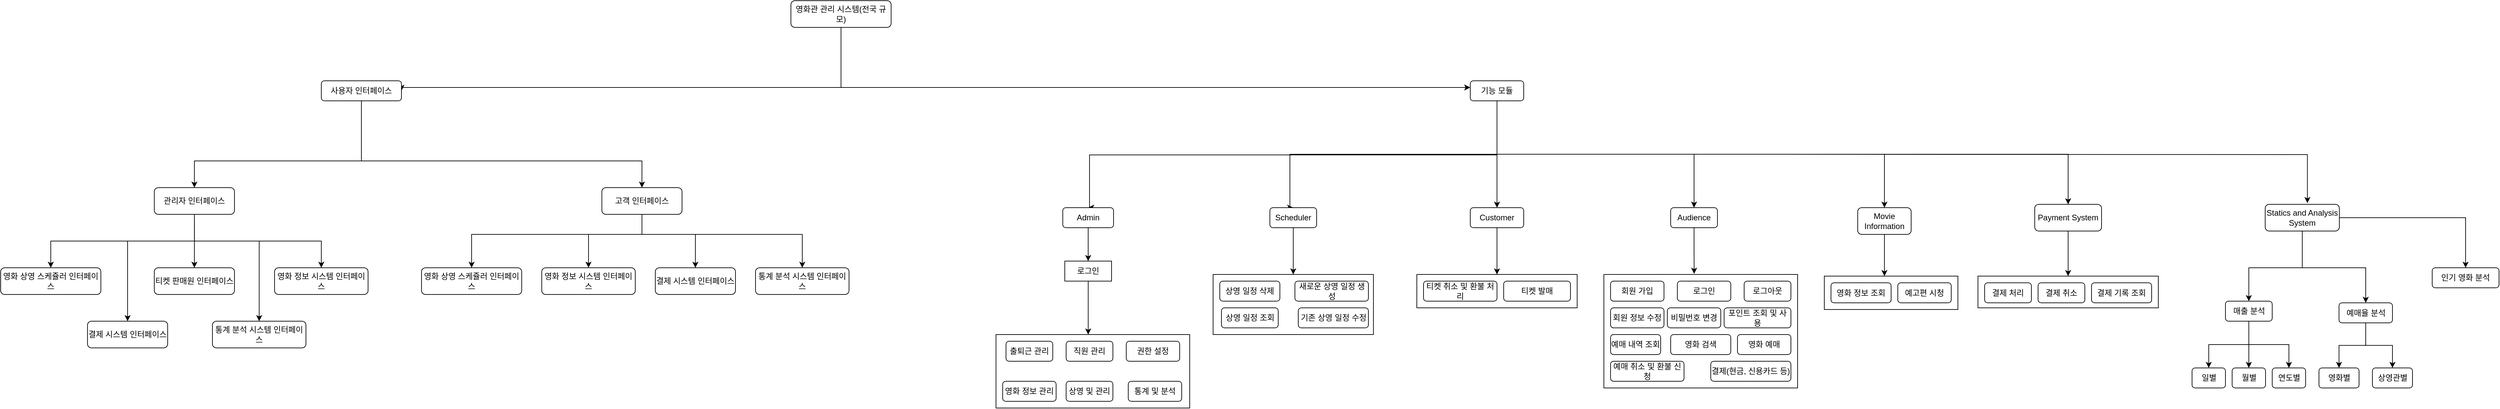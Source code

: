<mxfile version="22.1.5" type="device">
  <diagram name="페이지-1" id="OZUFkCLuSyy9WUMa-QcZ">
    <mxGraphModel dx="6302" dy="4381" grid="1" gridSize="10" guides="1" tooltips="1" connect="1" arrows="1" fold="1" page="1" pageScale="1" pageWidth="827" pageHeight="1169" math="0" shadow="0">
      <root>
        <mxCell id="0" />
        <mxCell id="1" parent="0" />
        <mxCell id="uRZkyfom9iQbaMHptyGP-33" value="" style="rounded=0;whiteSpace=wrap;html=1;" vertex="1" parent="1">
          <mxGeometry x="2000" y="12.5" width="270" height="47.5" as="geometry" />
        </mxCell>
        <mxCell id="uRZkyfom9iQbaMHptyGP-28" value="" style="rounded=0;whiteSpace=wrap;html=1;" vertex="1" parent="1">
          <mxGeometry x="1770" y="12.5" width="200" height="50" as="geometry" />
        </mxCell>
        <mxCell id="uRZkyfom9iQbaMHptyGP-24" value="" style="rounded=0;whiteSpace=wrap;html=1;" vertex="1" parent="1">
          <mxGeometry x="1440" y="10" width="290" height="170" as="geometry" />
        </mxCell>
        <mxCell id="uRZkyfom9iQbaMHptyGP-10" value="" style="rounded=0;whiteSpace=wrap;html=1;" vertex="1" parent="1">
          <mxGeometry x="1160" y="10" width="240" height="50" as="geometry" />
        </mxCell>
        <mxCell id="uRZkyfom9iQbaMHptyGP-6" value="" style="rounded=0;whiteSpace=wrap;html=1;" vertex="1" parent="1">
          <mxGeometry x="855" y="10" width="240" height="90" as="geometry" />
        </mxCell>
        <mxCell id="4HV5tetfzaRWNckTNXkk-75" value="" style="rounded=0;whiteSpace=wrap;html=1;" parent="1" vertex="1">
          <mxGeometry x="530" y="100" width="290" height="110" as="geometry" />
        </mxCell>
        <mxCell id="4HV5tetfzaRWNckTNXkk-23" style="edgeStyle=orthogonalEdgeStyle;rounded=0;orthogonalLoop=1;jettySize=auto;html=1;entryX=1;entryY=0.5;entryDx=0;entryDy=0;" parent="1" source="4HV5tetfzaRWNckTNXkk-1" target="4HV5tetfzaRWNckTNXkk-2" edge="1">
          <mxGeometry relative="1" as="geometry">
            <Array as="points">
              <mxPoint x="298" y="-270" />
              <mxPoint x="-360" y="-270" />
            </Array>
          </mxGeometry>
        </mxCell>
        <mxCell id="4HV5tetfzaRWNckTNXkk-59" style="edgeStyle=orthogonalEdgeStyle;rounded=0;orthogonalLoop=1;jettySize=auto;html=1;" parent="1" source="4HV5tetfzaRWNckTNXkk-1" target="4HV5tetfzaRWNckTNXkk-3" edge="1">
          <mxGeometry relative="1" as="geometry">
            <Array as="points">
              <mxPoint x="298" y="-270" />
            </Array>
          </mxGeometry>
        </mxCell>
        <mxCell id="4HV5tetfzaRWNckTNXkk-1" value="영화관 관리 시스템(전국 규모)" style="rounded=1;whiteSpace=wrap;html=1;" parent="1" vertex="1">
          <mxGeometry x="223" y="-400" width="150" height="40" as="geometry" />
        </mxCell>
        <mxCell id="4HV5tetfzaRWNckTNXkk-40" style="edgeStyle=orthogonalEdgeStyle;rounded=0;orthogonalLoop=1;jettySize=auto;html=1;entryX=0.5;entryY=0;entryDx=0;entryDy=0;exitX=0.5;exitY=1;exitDx=0;exitDy=0;" parent="1" source="4HV5tetfzaRWNckTNXkk-2" target="4HV5tetfzaRWNckTNXkk-26" edge="1">
          <mxGeometry relative="1" as="geometry">
            <mxPoint x="-180" y="-205" as="sourcePoint" />
            <mxPoint x="-510.001" y="-120" as="targetPoint" />
            <Array as="points">
              <mxPoint x="-420" y="-160" />
              <mxPoint x="-670" y="-160" />
            </Array>
          </mxGeometry>
        </mxCell>
        <mxCell id="4HV5tetfzaRWNckTNXkk-58" style="edgeStyle=orthogonalEdgeStyle;rounded=0;orthogonalLoop=1;jettySize=auto;html=1;entryX=0.5;entryY=0;entryDx=0;entryDy=0;exitX=0.5;exitY=1;exitDx=0;exitDy=0;" parent="1" source="4HV5tetfzaRWNckTNXkk-2" target="4HV5tetfzaRWNckTNXkk-27" edge="1">
          <mxGeometry relative="1" as="geometry">
            <mxPoint x="-420" y="-160" as="sourcePoint" />
            <mxPoint y="-15.06" as="targetPoint" />
            <Array as="points">
              <mxPoint x="-420" y="-160" />
              <mxPoint y="-160" />
            </Array>
          </mxGeometry>
        </mxCell>
        <mxCell id="4HV5tetfzaRWNckTNXkk-2" value="사용자 인터페이스&lt;br&gt;" style="rounded=1;whiteSpace=wrap;html=1;" parent="1" vertex="1">
          <mxGeometry x="-480" y="-280" width="120" height="30" as="geometry" />
        </mxCell>
        <mxCell id="4HV5tetfzaRWNckTNXkk-17" style="edgeStyle=orthogonalEdgeStyle;rounded=0;orthogonalLoop=1;jettySize=auto;html=1;" parent="1" source="4HV5tetfzaRWNckTNXkk-3" target="4HV5tetfzaRWNckTNXkk-9" edge="1">
          <mxGeometry relative="1" as="geometry">
            <Array as="points">
              <mxPoint x="1140" y="-170" />
              <mxPoint x="1250" y="-170" />
            </Array>
          </mxGeometry>
        </mxCell>
        <mxCell id="4HV5tetfzaRWNckTNXkk-18" style="edgeStyle=orthogonalEdgeStyle;rounded=0;orthogonalLoop=1;jettySize=auto;html=1;" parent="1" source="4HV5tetfzaRWNckTNXkk-3" target="4HV5tetfzaRWNckTNXkk-10" edge="1">
          <mxGeometry relative="1" as="geometry">
            <Array as="points">
              <mxPoint x="1140" y="-170" />
              <mxPoint x="1370" y="-170" />
            </Array>
          </mxGeometry>
        </mxCell>
        <mxCell id="4HV5tetfzaRWNckTNXkk-19" style="edgeStyle=orthogonalEdgeStyle;rounded=0;orthogonalLoop=1;jettySize=auto;html=1;entryX=0.5;entryY=0;entryDx=0;entryDy=0;" parent="1" source="4HV5tetfzaRWNckTNXkk-3" target="4HV5tetfzaRWNckTNXkk-7" edge="1">
          <mxGeometry relative="1" as="geometry">
            <Array as="points">
              <mxPoint x="1140" y="-170" />
              <mxPoint x="1040" y="-170" />
            </Array>
          </mxGeometry>
        </mxCell>
        <mxCell id="4HV5tetfzaRWNckTNXkk-20" style="edgeStyle=orthogonalEdgeStyle;rounded=0;orthogonalLoop=1;jettySize=auto;html=1;entryX=0.5;entryY=0;entryDx=0;entryDy=0;" parent="1" target="4HV5tetfzaRWNckTNXkk-6" edge="1">
          <mxGeometry relative="1" as="geometry">
            <Array as="points">
              <mxPoint x="1280" y="-170" />
              <mxPoint x="970" y="-170" />
              <mxPoint x="970" y="-90" />
            </Array>
            <mxPoint x="1280" y="-250" as="sourcePoint" />
            <mxPoint x="1070" y="-90" as="targetPoint" />
          </mxGeometry>
        </mxCell>
        <mxCell id="4HV5tetfzaRWNckTNXkk-21" style="edgeStyle=orthogonalEdgeStyle;rounded=0;orthogonalLoop=1;jettySize=auto;html=1;entryX=0.5;entryY=0;entryDx=0;entryDy=0;" parent="1" target="4HV5tetfzaRWNckTNXkk-5" edge="1">
          <mxGeometry relative="1" as="geometry">
            <mxPoint x="1240" y="-170.001" as="sourcePoint" />
            <mxPoint x="958" y="4.94" as="targetPoint" />
            <Array as="points">
              <mxPoint x="1280" y="-170" />
              <mxPoint x="1280" y="-169" />
              <mxPoint x="670" y="-169" />
              <mxPoint x="670" y="-90" />
            </Array>
          </mxGeometry>
        </mxCell>
        <mxCell id="4HV5tetfzaRWNckTNXkk-25" style="edgeStyle=orthogonalEdgeStyle;rounded=0;orthogonalLoop=1;jettySize=auto;html=1;entryX=0.569;entryY=-0.046;entryDx=0;entryDy=0;entryPerimeter=0;" parent="1" target="4HV5tetfzaRWNckTNXkk-11" edge="1">
          <mxGeometry relative="1" as="geometry">
            <mxPoint x="1605" y="-170.001" as="sourcePoint" />
            <mxPoint x="1930.471" y="-0.06" as="targetPoint" />
          </mxGeometry>
        </mxCell>
        <mxCell id="4HV5tetfzaRWNckTNXkk-3" value="기능 모듈&lt;br&gt;" style="rounded=1;whiteSpace=wrap;html=1;" parent="1" vertex="1">
          <mxGeometry x="1240" y="-280" width="80" height="30" as="geometry" />
        </mxCell>
        <mxCell id="4HV5tetfzaRWNckTNXkk-76" style="edgeStyle=orthogonalEdgeStyle;rounded=0;orthogonalLoop=1;jettySize=auto;html=1;" parent="1" source="4HV5tetfzaRWNckTNXkk-5" target="4HV5tetfzaRWNckTNXkk-61" edge="1">
          <mxGeometry relative="1" as="geometry" />
        </mxCell>
        <mxCell id="4HV5tetfzaRWNckTNXkk-5" value="Admin&lt;br&gt;" style="rounded=1;whiteSpace=wrap;html=1;" parent="1" vertex="1">
          <mxGeometry x="630" y="-90" width="76" height="30" as="geometry" />
        </mxCell>
        <mxCell id="uRZkyfom9iQbaMHptyGP-7" style="edgeStyle=orthogonalEdgeStyle;rounded=0;orthogonalLoop=1;jettySize=auto;html=1;entryX=0.5;entryY=0;entryDx=0;entryDy=0;" edge="1" parent="1" source="4HV5tetfzaRWNckTNXkk-6" target="uRZkyfom9iQbaMHptyGP-6">
          <mxGeometry relative="1" as="geometry" />
        </mxCell>
        <mxCell id="4HV5tetfzaRWNckTNXkk-6" value="Scheduler" style="rounded=1;whiteSpace=wrap;html=1;" parent="1" vertex="1">
          <mxGeometry x="940" y="-90" width="70" height="30" as="geometry" />
        </mxCell>
        <mxCell id="uRZkyfom9iQbaMHptyGP-11" style="edgeStyle=orthogonalEdgeStyle;rounded=0;orthogonalLoop=1;jettySize=auto;html=1;entryX=0.5;entryY=0;entryDx=0;entryDy=0;" edge="1" parent="1" source="4HV5tetfzaRWNckTNXkk-7" target="uRZkyfom9iQbaMHptyGP-10">
          <mxGeometry relative="1" as="geometry" />
        </mxCell>
        <mxCell id="4HV5tetfzaRWNckTNXkk-7" value="Customer" style="rounded=1;whiteSpace=wrap;html=1;" parent="1" vertex="1">
          <mxGeometry x="1240" y="-90" width="80" height="30" as="geometry" />
        </mxCell>
        <mxCell id="4HV5tetfzaRWNckTNXkk-8" value="Audience" style="rounded=1;whiteSpace=wrap;html=1;" parent="1" vertex="1">
          <mxGeometry x="1540" y="-90" width="70" height="30" as="geometry" />
        </mxCell>
        <mxCell id="4HV5tetfzaRWNckTNXkk-9" value="Movie Information" style="rounded=1;whiteSpace=wrap;html=1;" parent="1" vertex="1">
          <mxGeometry x="1820" y="-90" width="80" height="40" as="geometry" />
        </mxCell>
        <mxCell id="uRZkyfom9iQbaMHptyGP-34" style="edgeStyle=orthogonalEdgeStyle;rounded=0;orthogonalLoop=1;jettySize=auto;html=1;entryX=0.5;entryY=0;entryDx=0;entryDy=0;" edge="1" parent="1" source="4HV5tetfzaRWNckTNXkk-10" target="uRZkyfom9iQbaMHptyGP-33">
          <mxGeometry relative="1" as="geometry" />
        </mxCell>
        <mxCell id="4HV5tetfzaRWNckTNXkk-10" value="Payment System&lt;br&gt;" style="rounded=1;whiteSpace=wrap;html=1;" parent="1" vertex="1">
          <mxGeometry x="2085" y="-95" width="100" height="40" as="geometry" />
        </mxCell>
        <mxCell id="uRZkyfom9iQbaMHptyGP-44" style="edgeStyle=orthogonalEdgeStyle;rounded=0;orthogonalLoop=1;jettySize=auto;html=1;entryX=0.5;entryY=0;entryDx=0;entryDy=0;" edge="1" parent="1" source="4HV5tetfzaRWNckTNXkk-11" target="uRZkyfom9iQbaMHptyGP-35">
          <mxGeometry relative="1" as="geometry">
            <Array as="points">
              <mxPoint x="2486" />
              <mxPoint x="2406" />
            </Array>
          </mxGeometry>
        </mxCell>
        <mxCell id="uRZkyfom9iQbaMHptyGP-49" style="edgeStyle=orthogonalEdgeStyle;rounded=0;orthogonalLoop=1;jettySize=auto;html=1;entryX=0.5;entryY=0;entryDx=0;entryDy=0;" edge="1" parent="1" source="4HV5tetfzaRWNckTNXkk-11" target="uRZkyfom9iQbaMHptyGP-36">
          <mxGeometry relative="1" as="geometry">
            <Array as="points">
              <mxPoint x="2486" />
              <mxPoint x="2581" />
            </Array>
          </mxGeometry>
        </mxCell>
        <mxCell id="uRZkyfom9iQbaMHptyGP-50" style="edgeStyle=orthogonalEdgeStyle;rounded=0;orthogonalLoop=1;jettySize=auto;html=1;" edge="1" parent="1" source="4HV5tetfzaRWNckTNXkk-11" target="uRZkyfom9iQbaMHptyGP-37">
          <mxGeometry relative="1" as="geometry" />
        </mxCell>
        <mxCell id="4HV5tetfzaRWNckTNXkk-11" value="Statics and Analysis System" style="rounded=1;whiteSpace=wrap;html=1;" parent="1" vertex="1">
          <mxGeometry x="2430" y="-95" width="111" height="40" as="geometry" />
        </mxCell>
        <mxCell id="4HV5tetfzaRWNckTNXkk-16" style="edgeStyle=orthogonalEdgeStyle;rounded=0;orthogonalLoop=1;jettySize=auto;html=1;entryX=0.5;entryY=0;entryDx=0;entryDy=0;" parent="1" source="4HV5tetfzaRWNckTNXkk-3" target="4HV5tetfzaRWNckTNXkk-8" edge="1">
          <mxGeometry relative="1" as="geometry">
            <Array as="points">
              <mxPoint x="1280" y="-170" />
              <mxPoint x="1575" y="-170" />
            </Array>
          </mxGeometry>
        </mxCell>
        <mxCell id="4HV5tetfzaRWNckTNXkk-33" style="edgeStyle=orthogonalEdgeStyle;rounded=0;orthogonalLoop=1;jettySize=auto;html=1;" parent="1" source="4HV5tetfzaRWNckTNXkk-26" target="4HV5tetfzaRWNckTNXkk-29" edge="1">
          <mxGeometry relative="1" as="geometry" />
        </mxCell>
        <mxCell id="4HV5tetfzaRWNckTNXkk-34" style="edgeStyle=orthogonalEdgeStyle;rounded=0;orthogonalLoop=1;jettySize=auto;html=1;" parent="1" source="4HV5tetfzaRWNckTNXkk-26" target="4HV5tetfzaRWNckTNXkk-30" edge="1">
          <mxGeometry relative="1" as="geometry">
            <Array as="points">
              <mxPoint x="-670" y="-40" />
              <mxPoint x="-480" y="-40" />
            </Array>
          </mxGeometry>
        </mxCell>
        <mxCell id="4HV5tetfzaRWNckTNXkk-35" style="edgeStyle=orthogonalEdgeStyle;rounded=0;orthogonalLoop=1;jettySize=auto;html=1;" parent="1" source="4HV5tetfzaRWNckTNXkk-26" target="4HV5tetfzaRWNckTNXkk-28" edge="1">
          <mxGeometry relative="1" as="geometry">
            <Array as="points">
              <mxPoint x="-670" y="-40" />
              <mxPoint x="-885" y="-40" />
            </Array>
          </mxGeometry>
        </mxCell>
        <mxCell id="4HV5tetfzaRWNckTNXkk-36" style="edgeStyle=orthogonalEdgeStyle;rounded=0;orthogonalLoop=1;jettySize=auto;html=1;entryX=0.5;entryY=0;entryDx=0;entryDy=0;" parent="1" target="4HV5tetfzaRWNckTNXkk-31" edge="1">
          <mxGeometry relative="1" as="geometry">
            <mxPoint x="-669.941" y="-70" as="sourcePoint" />
            <mxPoint x="-770" y="70" as="targetPoint" />
            <Array as="points">
              <mxPoint x="-670" y="-40" />
              <mxPoint x="-770" y="-40" />
            </Array>
          </mxGeometry>
        </mxCell>
        <mxCell id="4HV5tetfzaRWNckTNXkk-39" style="edgeStyle=orthogonalEdgeStyle;rounded=0;orthogonalLoop=1;jettySize=auto;html=1;" parent="1" source="4HV5tetfzaRWNckTNXkk-26" target="4HV5tetfzaRWNckTNXkk-32" edge="1">
          <mxGeometry relative="1" as="geometry">
            <Array as="points">
              <mxPoint x="-670" y="-40" />
              <mxPoint x="-573" y="-40" />
            </Array>
          </mxGeometry>
        </mxCell>
        <mxCell id="4HV5tetfzaRWNckTNXkk-26" value="관리자 인터페이스" style="rounded=1;whiteSpace=wrap;html=1;" parent="1" vertex="1">
          <mxGeometry x="-730" y="-120" width="120" height="40" as="geometry" />
        </mxCell>
        <mxCell id="4HV5tetfzaRWNckTNXkk-54" style="edgeStyle=orthogonalEdgeStyle;rounded=0;orthogonalLoop=1;jettySize=auto;html=1;" parent="1" source="4HV5tetfzaRWNckTNXkk-27" target="4HV5tetfzaRWNckTNXkk-41" edge="1">
          <mxGeometry relative="1" as="geometry">
            <Array as="points">
              <mxPoint y="-50" />
              <mxPoint x="-255" y="-50" />
            </Array>
          </mxGeometry>
        </mxCell>
        <mxCell id="4HV5tetfzaRWNckTNXkk-55" style="edgeStyle=orthogonalEdgeStyle;rounded=0;orthogonalLoop=1;jettySize=auto;html=1;entryX=0.5;entryY=0;entryDx=0;entryDy=0;" parent="1" source="4HV5tetfzaRWNckTNXkk-27" target="4HV5tetfzaRWNckTNXkk-42" edge="1">
          <mxGeometry relative="1" as="geometry">
            <Array as="points">
              <mxPoint y="-50" />
              <mxPoint x="-80" y="-50" />
            </Array>
          </mxGeometry>
        </mxCell>
        <mxCell id="4HV5tetfzaRWNckTNXkk-56" style="edgeStyle=orthogonalEdgeStyle;rounded=0;orthogonalLoop=1;jettySize=auto;html=1;entryX=0.5;entryY=0;entryDx=0;entryDy=0;" parent="1" source="4HV5tetfzaRWNckTNXkk-27" target="4HV5tetfzaRWNckTNXkk-43" edge="1">
          <mxGeometry relative="1" as="geometry">
            <Array as="points">
              <mxPoint y="-50" />
              <mxPoint x="80" y="-50" />
            </Array>
          </mxGeometry>
        </mxCell>
        <mxCell id="4HV5tetfzaRWNckTNXkk-57" style="edgeStyle=orthogonalEdgeStyle;rounded=0;orthogonalLoop=1;jettySize=auto;html=1;" parent="1" source="4HV5tetfzaRWNckTNXkk-27" target="4HV5tetfzaRWNckTNXkk-53" edge="1">
          <mxGeometry relative="1" as="geometry">
            <Array as="points">
              <mxPoint y="-50" />
              <mxPoint x="240" y="-50" />
            </Array>
          </mxGeometry>
        </mxCell>
        <mxCell id="4HV5tetfzaRWNckTNXkk-27" value="고객 인터페이스&lt;br&gt;" style="rounded=1;whiteSpace=wrap;html=1;" parent="1" vertex="1">
          <mxGeometry x="-60" y="-120" width="120" height="40" as="geometry" />
        </mxCell>
        <mxCell id="4HV5tetfzaRWNckTNXkk-28" value="영화 상영 스케쥴러 인터페이스&lt;br&gt;" style="rounded=1;whiteSpace=wrap;html=1;" parent="1" vertex="1">
          <mxGeometry x="-960" width="150" height="40" as="geometry" />
        </mxCell>
        <mxCell id="4HV5tetfzaRWNckTNXkk-29" value="티켓 판매원 인터페이스" style="rounded=1;whiteSpace=wrap;html=1;" parent="1" vertex="1">
          <mxGeometry x="-730" width="120" height="40" as="geometry" />
        </mxCell>
        <mxCell id="4HV5tetfzaRWNckTNXkk-30" value="영화 정보 시스템 인터페이스" style="rounded=1;whiteSpace=wrap;html=1;" parent="1" vertex="1">
          <mxGeometry x="-550" width="140" height="40" as="geometry" />
        </mxCell>
        <mxCell id="4HV5tetfzaRWNckTNXkk-31" value="결제 시스템 인터페이스" style="rounded=1;whiteSpace=wrap;html=1;" parent="1" vertex="1">
          <mxGeometry x="-830" y="80" width="120" height="40" as="geometry" />
        </mxCell>
        <mxCell id="4HV5tetfzaRWNckTNXkk-32" value="통계 분석 시스템 인터페이스" style="rounded=1;whiteSpace=wrap;html=1;" parent="1" vertex="1">
          <mxGeometry x="-643" y="80" width="140" height="40" as="geometry" />
        </mxCell>
        <mxCell id="4HV5tetfzaRWNckTNXkk-41" value="영화 상영 스케쥴러 인터페이스" style="rounded=1;whiteSpace=wrap;html=1;" parent="1" vertex="1">
          <mxGeometry x="-330" width="150" height="40" as="geometry" />
        </mxCell>
        <mxCell id="4HV5tetfzaRWNckTNXkk-42" value="영화 정보 시스템 인터페이스" style="rounded=1;whiteSpace=wrap;html=1;" parent="1" vertex="1">
          <mxGeometry x="-150" width="140" height="40" as="geometry" />
        </mxCell>
        <mxCell id="4HV5tetfzaRWNckTNXkk-43" value="결제 시스템 인터페이스" style="rounded=1;whiteSpace=wrap;html=1;" parent="1" vertex="1">
          <mxGeometry x="20" width="120" height="40" as="geometry" />
        </mxCell>
        <mxCell id="4HV5tetfzaRWNckTNXkk-53" value="통계 분석 시스템 인터페이스" style="rounded=1;whiteSpace=wrap;html=1;" parent="1" vertex="1">
          <mxGeometry x="170" width="140" height="40" as="geometry" />
        </mxCell>
        <mxCell id="4HV5tetfzaRWNckTNXkk-61" value="로그인" style="rounded=0;whiteSpace=wrap;html=1;" parent="1" vertex="1">
          <mxGeometry x="633" y="-10" width="70" height="30" as="geometry" />
        </mxCell>
        <mxCell id="4HV5tetfzaRWNckTNXkk-62" value="직원 관리" style="rounded=1;whiteSpace=wrap;html=1;" parent="1" vertex="1">
          <mxGeometry x="635" y="110" width="70" height="30" as="geometry" />
        </mxCell>
        <mxCell id="4HV5tetfzaRWNckTNXkk-63" value="권한 설정" style="rounded=1;whiteSpace=wrap;html=1;" parent="1" vertex="1">
          <mxGeometry x="725" y="110" width="80" height="30" as="geometry" />
        </mxCell>
        <mxCell id="4HV5tetfzaRWNckTNXkk-64" value="출퇴근 관리" style="rounded=1;whiteSpace=wrap;html=1;" parent="1" vertex="1">
          <mxGeometry x="545" y="110" width="70" height="30" as="geometry" />
        </mxCell>
        <mxCell id="4HV5tetfzaRWNckTNXkk-65" value="영화 정보 관리" style="rounded=1;whiteSpace=wrap;html=1;" parent="1" vertex="1">
          <mxGeometry x="540" y="170" width="80" height="30" as="geometry" />
        </mxCell>
        <mxCell id="4HV5tetfzaRWNckTNXkk-67" value="통계 및 분석&lt;br&gt;" style="rounded=1;whiteSpace=wrap;html=1;" parent="1" vertex="1">
          <mxGeometry x="728" y="170" width="80" height="30" as="geometry" />
        </mxCell>
        <mxCell id="4HV5tetfzaRWNckTNXkk-69" value="상영 및 관리" style="rounded=1;whiteSpace=wrap;html=1;" parent="1" vertex="1">
          <mxGeometry x="635" y="170" width="70" height="30" as="geometry" />
        </mxCell>
        <mxCell id="uRZkyfom9iQbaMHptyGP-1" value="새로운 상영 일정 생성" style="rounded=1;whiteSpace=wrap;html=1;" vertex="1" parent="1">
          <mxGeometry x="977.5" y="20" width="110" height="30" as="geometry" />
        </mxCell>
        <mxCell id="uRZkyfom9iQbaMHptyGP-2" style="edgeStyle=orthogonalEdgeStyle;rounded=0;orthogonalLoop=1;jettySize=auto;html=1;entryX=0.476;entryY=0;entryDx=0;entryDy=0;entryPerimeter=0;" edge="1" parent="1" source="4HV5tetfzaRWNckTNXkk-61" target="4HV5tetfzaRWNckTNXkk-75">
          <mxGeometry relative="1" as="geometry" />
        </mxCell>
        <mxCell id="uRZkyfom9iQbaMHptyGP-3" value="기존 상영 일정 수정" style="rounded=1;whiteSpace=wrap;html=1;" vertex="1" parent="1">
          <mxGeometry x="982.5" y="60" width="105" height="30" as="geometry" />
        </mxCell>
        <mxCell id="uRZkyfom9iQbaMHptyGP-4" value="상영 일정 삭제" style="rounded=1;whiteSpace=wrap;html=1;" vertex="1" parent="1">
          <mxGeometry x="865" y="20" width="90" height="30" as="geometry" />
        </mxCell>
        <mxCell id="uRZkyfom9iQbaMHptyGP-5" value="상영 일정 조회" style="rounded=1;whiteSpace=wrap;html=1;" vertex="1" parent="1">
          <mxGeometry x="867.5" y="60" width="85" height="30" as="geometry" />
        </mxCell>
        <mxCell id="uRZkyfom9iQbaMHptyGP-8" value="티켓 발매" style="rounded=1;whiteSpace=wrap;html=1;" vertex="1" parent="1">
          <mxGeometry x="1290" y="20" width="100" height="30" as="geometry" />
        </mxCell>
        <mxCell id="uRZkyfom9iQbaMHptyGP-9" value="티켓 취소 및 환불 처리" style="rounded=1;whiteSpace=wrap;html=1;" vertex="1" parent="1">
          <mxGeometry x="1170" y="20" width="110" height="30" as="geometry" />
        </mxCell>
        <mxCell id="uRZkyfom9iQbaMHptyGP-12" value="회원 가입" style="rounded=1;whiteSpace=wrap;html=1;" vertex="1" parent="1">
          <mxGeometry x="1450" y="20" width="80" height="30" as="geometry" />
        </mxCell>
        <mxCell id="uRZkyfom9iQbaMHptyGP-13" value="로그인" style="rounded=1;whiteSpace=wrap;html=1;" vertex="1" parent="1">
          <mxGeometry x="1550" y="20" width="80" height="30" as="geometry" />
        </mxCell>
        <mxCell id="uRZkyfom9iQbaMHptyGP-15" value="로그아웃" style="rounded=1;whiteSpace=wrap;html=1;" vertex="1" parent="1">
          <mxGeometry x="1650" y="20" width="70" height="30" as="geometry" />
        </mxCell>
        <mxCell id="uRZkyfom9iQbaMHptyGP-16" value="회원 정보 수정" style="rounded=1;whiteSpace=wrap;html=1;" vertex="1" parent="1">
          <mxGeometry x="1450" y="60" width="80" height="30" as="geometry" />
        </mxCell>
        <mxCell id="uRZkyfom9iQbaMHptyGP-17" value="비밀번호 변경" style="rounded=1;whiteSpace=wrap;html=1;" vertex="1" parent="1">
          <mxGeometry x="1535" y="60" width="80" height="30" as="geometry" />
        </mxCell>
        <mxCell id="uRZkyfom9iQbaMHptyGP-18" value="포인트 조회 및 사용" style="rounded=1;whiteSpace=wrap;html=1;" vertex="1" parent="1">
          <mxGeometry x="1620" y="60" width="100" height="30" as="geometry" />
        </mxCell>
        <mxCell id="uRZkyfom9iQbaMHptyGP-19" value="예매 내역 조회" style="rounded=1;whiteSpace=wrap;html=1;" vertex="1" parent="1">
          <mxGeometry x="1450" y="100" width="75" height="30" as="geometry" />
        </mxCell>
        <mxCell id="uRZkyfom9iQbaMHptyGP-20" value="영화 검색" style="rounded=1;whiteSpace=wrap;html=1;" vertex="1" parent="1">
          <mxGeometry x="1540" y="100" width="90" height="30" as="geometry" />
        </mxCell>
        <mxCell id="uRZkyfom9iQbaMHptyGP-21" value="영화 예매" style="rounded=1;whiteSpace=wrap;html=1;" vertex="1" parent="1">
          <mxGeometry x="1640" y="100" width="80" height="30" as="geometry" />
        </mxCell>
        <mxCell id="uRZkyfom9iQbaMHptyGP-22" value="예매 취소 및 환불 신청" style="rounded=1;whiteSpace=wrap;html=1;" vertex="1" parent="1">
          <mxGeometry x="1450" y="140" width="110" height="30" as="geometry" />
        </mxCell>
        <mxCell id="uRZkyfom9iQbaMHptyGP-23" value="결제(현금, 신용카드 등)" style="rounded=1;whiteSpace=wrap;html=1;" vertex="1" parent="1">
          <mxGeometry x="1600" y="140" width="120" height="30" as="geometry" />
        </mxCell>
        <mxCell id="uRZkyfom9iQbaMHptyGP-25" style="edgeStyle=orthogonalEdgeStyle;rounded=0;orthogonalLoop=1;jettySize=auto;html=1;entryX=0.466;entryY=-0.006;entryDx=0;entryDy=0;entryPerimeter=0;" edge="1" parent="1" source="4HV5tetfzaRWNckTNXkk-8" target="uRZkyfom9iQbaMHptyGP-24">
          <mxGeometry relative="1" as="geometry" />
        </mxCell>
        <mxCell id="uRZkyfom9iQbaMHptyGP-26" value="영화 정보 조회" style="rounded=1;whiteSpace=wrap;html=1;" vertex="1" parent="1">
          <mxGeometry x="1780" y="22.5" width="90" height="30" as="geometry" />
        </mxCell>
        <mxCell id="uRZkyfom9iQbaMHptyGP-27" value="예고편 시청" style="rounded=1;whiteSpace=wrap;html=1;" vertex="1" parent="1">
          <mxGeometry x="1880" y="22.5" width="80" height="30" as="geometry" />
        </mxCell>
        <mxCell id="uRZkyfom9iQbaMHptyGP-29" style="edgeStyle=orthogonalEdgeStyle;rounded=0;orthogonalLoop=1;jettySize=auto;html=1;entryX=0.45;entryY=0;entryDx=0;entryDy=0;entryPerimeter=0;" edge="1" parent="1" source="4HV5tetfzaRWNckTNXkk-9" target="uRZkyfom9iQbaMHptyGP-28">
          <mxGeometry relative="1" as="geometry" />
        </mxCell>
        <mxCell id="uRZkyfom9iQbaMHptyGP-30" value="결제 처리" style="rounded=1;whiteSpace=wrap;html=1;" vertex="1" parent="1">
          <mxGeometry x="2010" y="22.5" width="70" height="30" as="geometry" />
        </mxCell>
        <mxCell id="uRZkyfom9iQbaMHptyGP-31" value="결제 취소" style="rounded=1;whiteSpace=wrap;html=1;" vertex="1" parent="1">
          <mxGeometry x="2090" y="22.5" width="70" height="30" as="geometry" />
        </mxCell>
        <mxCell id="uRZkyfom9iQbaMHptyGP-32" value="결제 기록 조회" style="rounded=1;whiteSpace=wrap;html=1;" vertex="1" parent="1">
          <mxGeometry x="2170" y="22.5" width="90" height="30" as="geometry" />
        </mxCell>
        <mxCell id="uRZkyfom9iQbaMHptyGP-41" style="edgeStyle=orthogonalEdgeStyle;rounded=0;orthogonalLoop=1;jettySize=auto;html=1;entryX=0.5;entryY=0;entryDx=0;entryDy=0;" edge="1" parent="1" source="uRZkyfom9iQbaMHptyGP-35" target="uRZkyfom9iQbaMHptyGP-39">
          <mxGeometry relative="1" as="geometry" />
        </mxCell>
        <mxCell id="uRZkyfom9iQbaMHptyGP-42" style="edgeStyle=orthogonalEdgeStyle;rounded=0;orthogonalLoop=1;jettySize=auto;html=1;entryX=0.5;entryY=0;entryDx=0;entryDy=0;" edge="1" parent="1" source="uRZkyfom9iQbaMHptyGP-35" target="uRZkyfom9iQbaMHptyGP-38">
          <mxGeometry relative="1" as="geometry" />
        </mxCell>
        <mxCell id="uRZkyfom9iQbaMHptyGP-43" style="edgeStyle=orthogonalEdgeStyle;rounded=0;orthogonalLoop=1;jettySize=auto;html=1;entryX=0.5;entryY=0;entryDx=0;entryDy=0;" edge="1" parent="1" source="uRZkyfom9iQbaMHptyGP-35" target="uRZkyfom9iQbaMHptyGP-40">
          <mxGeometry relative="1" as="geometry" />
        </mxCell>
        <mxCell id="uRZkyfom9iQbaMHptyGP-35" value="매출 분석" style="rounded=1;whiteSpace=wrap;html=1;" vertex="1" parent="1">
          <mxGeometry x="2370.5" y="50" width="70" height="30" as="geometry" />
        </mxCell>
        <mxCell id="uRZkyfom9iQbaMHptyGP-47" style="edgeStyle=orthogonalEdgeStyle;rounded=0;orthogonalLoop=1;jettySize=auto;html=1;" edge="1" parent="1" source="uRZkyfom9iQbaMHptyGP-36" target="uRZkyfom9iQbaMHptyGP-45">
          <mxGeometry relative="1" as="geometry" />
        </mxCell>
        <mxCell id="uRZkyfom9iQbaMHptyGP-48" style="edgeStyle=orthogonalEdgeStyle;rounded=0;orthogonalLoop=1;jettySize=auto;html=1;" edge="1" parent="1" source="uRZkyfom9iQbaMHptyGP-36" target="uRZkyfom9iQbaMHptyGP-46">
          <mxGeometry relative="1" as="geometry" />
        </mxCell>
        <mxCell id="uRZkyfom9iQbaMHptyGP-36" value="예매율 분석" style="rounded=1;whiteSpace=wrap;html=1;" vertex="1" parent="1">
          <mxGeometry x="2540.5" y="52.5" width="80" height="30" as="geometry" />
        </mxCell>
        <mxCell id="uRZkyfom9iQbaMHptyGP-37" value="인기 영화 분석" style="rounded=1;whiteSpace=wrap;html=1;" vertex="1" parent="1">
          <mxGeometry x="2680" width="100" height="30" as="geometry" />
        </mxCell>
        <mxCell id="uRZkyfom9iQbaMHptyGP-38" value="일별" style="rounded=1;whiteSpace=wrap;html=1;" vertex="1" parent="1">
          <mxGeometry x="2320.5" y="150" width="50" height="30" as="geometry" />
        </mxCell>
        <mxCell id="uRZkyfom9iQbaMHptyGP-39" value="월별" style="rounded=1;whiteSpace=wrap;html=1;" vertex="1" parent="1">
          <mxGeometry x="2380.5" y="150" width="50" height="30" as="geometry" />
        </mxCell>
        <mxCell id="uRZkyfom9iQbaMHptyGP-40" value="연도별" style="rounded=1;whiteSpace=wrap;html=1;" vertex="1" parent="1">
          <mxGeometry x="2440.5" y="150" width="50" height="30" as="geometry" />
        </mxCell>
        <mxCell id="uRZkyfom9iQbaMHptyGP-45" value="영화별" style="rounded=1;whiteSpace=wrap;html=1;" vertex="1" parent="1">
          <mxGeometry x="2510.5" y="150" width="60" height="30" as="geometry" />
        </mxCell>
        <mxCell id="uRZkyfom9iQbaMHptyGP-46" value="상영관별" style="rounded=1;whiteSpace=wrap;html=1;" vertex="1" parent="1">
          <mxGeometry x="2590.5" y="150" width="60" height="30" as="geometry" />
        </mxCell>
      </root>
    </mxGraphModel>
  </diagram>
</mxfile>
